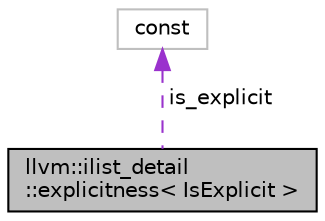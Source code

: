 digraph "llvm::ilist_detail::explicitness&lt; IsExplicit &gt;"
{
 // LATEX_PDF_SIZE
  bgcolor="transparent";
  edge [fontname="Helvetica",fontsize="10",labelfontname="Helvetica",labelfontsize="10"];
  node [fontname="Helvetica",fontsize="10",shape=record];
  Node1 [label="llvm::ilist_detail\l::explicitness\< IsExplicit \>",height=0.2,width=0.4,color="black", fillcolor="grey75", style="filled", fontcolor="black",tooltip="Helper trait for recording whether an option is specified explicitly."];
  Node2 -> Node1 [dir="back",color="darkorchid3",fontsize="10",style="dashed",label=" is_explicit" ,fontname="Helvetica"];
  Node2 [label="const",height=0.2,width=0.4,color="grey75",tooltip=" "];
}
